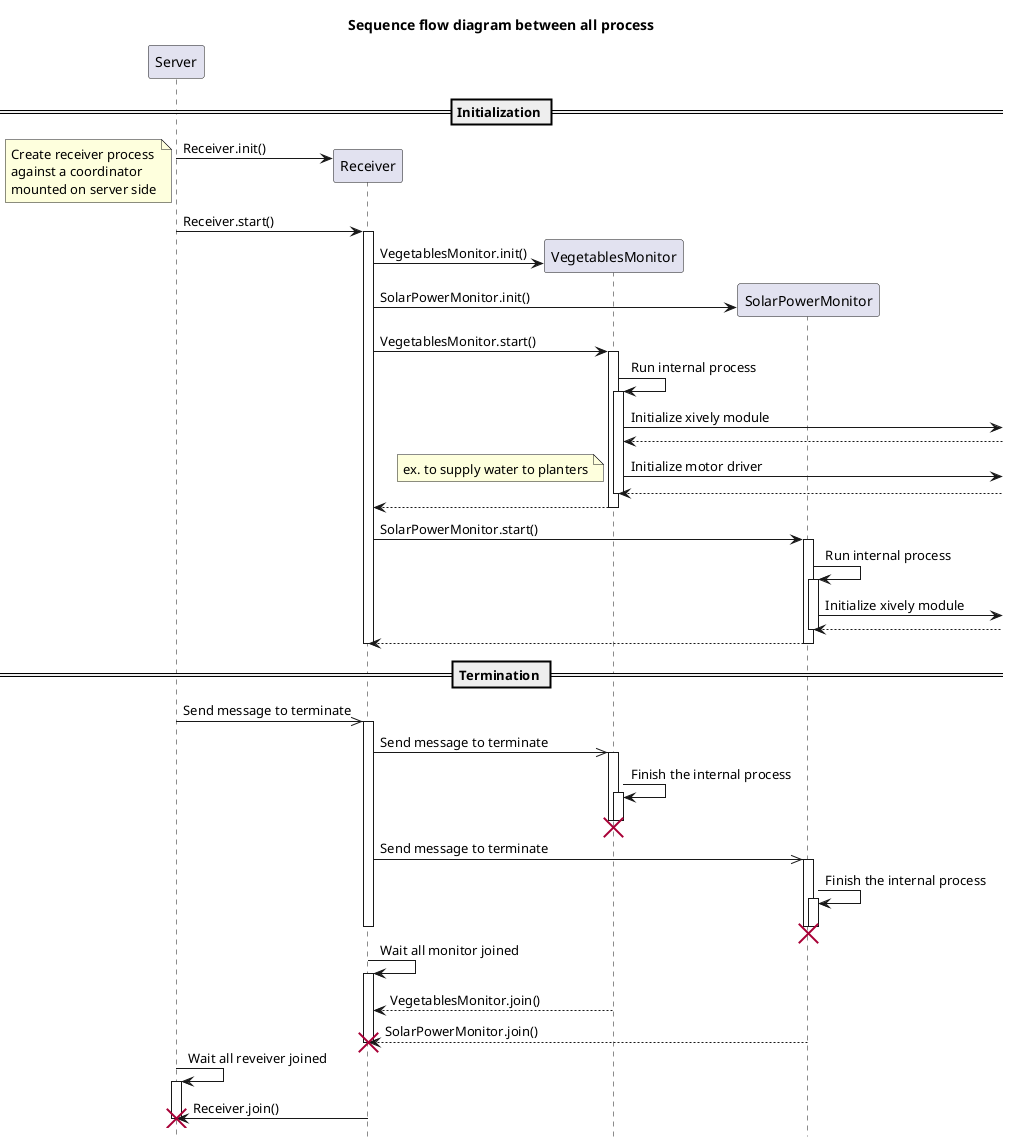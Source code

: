 @startuml
title Sequence flow diagram between all process
hide footbox

participant "Server" as Server
participant "Receiver" as Receiver
participant "VegetablesMonitor" as VegetablesMonitor
participant "SolarPowerMonitor" as SolarPowerMonitor

== Initialization ==

create Receiver
Server -> Receiver : Receiver.init()
note left
	Create receiver process
	against a coordinator
	mounted on server side
end note

Server -> Receiver : Receiver.start()
activate Receiver
	create VegetablesMonitor
	Receiver -> VegetablesMonitor : VegetablesMonitor.init()

	create SolarPowerMonitor
	Receiver -> SolarPowerMonitor : SolarPowerMonitor.init()

	Receiver -> VegetablesMonitor : VegetablesMonitor.start()
	activate VegetablesMonitor
		VegetablesMonitor -> VegetablesMonitor : Run internal process
		activate VegetablesMonitor
			VegetablesMonitor ->] : Initialize xively module
			VegetablesMonitor <--]
			VegetablesMonitor ->] : Initialize motor driver
			note left
				ex. to supply water to planters
			end note
			VegetablesMonitor <--]
		deactivate VegetablesMonitor
		Receiver <-- VegetablesMonitor
	deactivate VegetablesMonitor

	Receiver -> SolarPowerMonitor : SolarPowerMonitor.start()
	activate SolarPowerMonitor
		SolarPowerMonitor -> SolarPowerMonitor : Run internal process
		activate SolarPowerMonitor
			SolarPowerMonitor ->] : Initialize xively module
			SolarPowerMonitor <--]
		deactivate SolarPowerMonitor
		Receiver <-- SolarPowerMonitor
	deactivate SolarPowerMonitor
deactivate Receiver

== Termination ==

Server ->> Receiver : Send message to terminate
activate Receiver
	Receiver ->> VegetablesMonitor : Send message to terminate
	activate VegetablesMonitor
		VegetablesMonitor -> VegetablesMonitor : Finish the internal process
		activate VegetablesMonitor
		deactivate VegetablesMonitor
	deactivate VegetablesMonitor
	destroy VegetablesMonitor

	Receiver ->> SolarPowerMonitor : Send message to terminate
	activate SolarPowerMonitor
		SolarPowerMonitor -> SolarPowerMonitor : Finish the internal process
		activate SolarPowerMonitor
		deactivate SolarPowerMonitor
	deactivate SolarPowerMonitor
	destroy SolarPowerMonitor
deactivate Receiver

Receiver -> Receiver : Wait all monitor joined
activate Receiver
	Receiver <-- VegetablesMonitor : VegetablesMonitor.join()
	Receiver <-- SolarPowerMonitor : SolarPowerMonitor.join()
deactivate Receiver
destroy Receiver

Server -> Server : Wait all reveiver joined
activate Server
	Server <- Receiver : Receiver.join()
deactivate Server
destroy Server
@enduml

